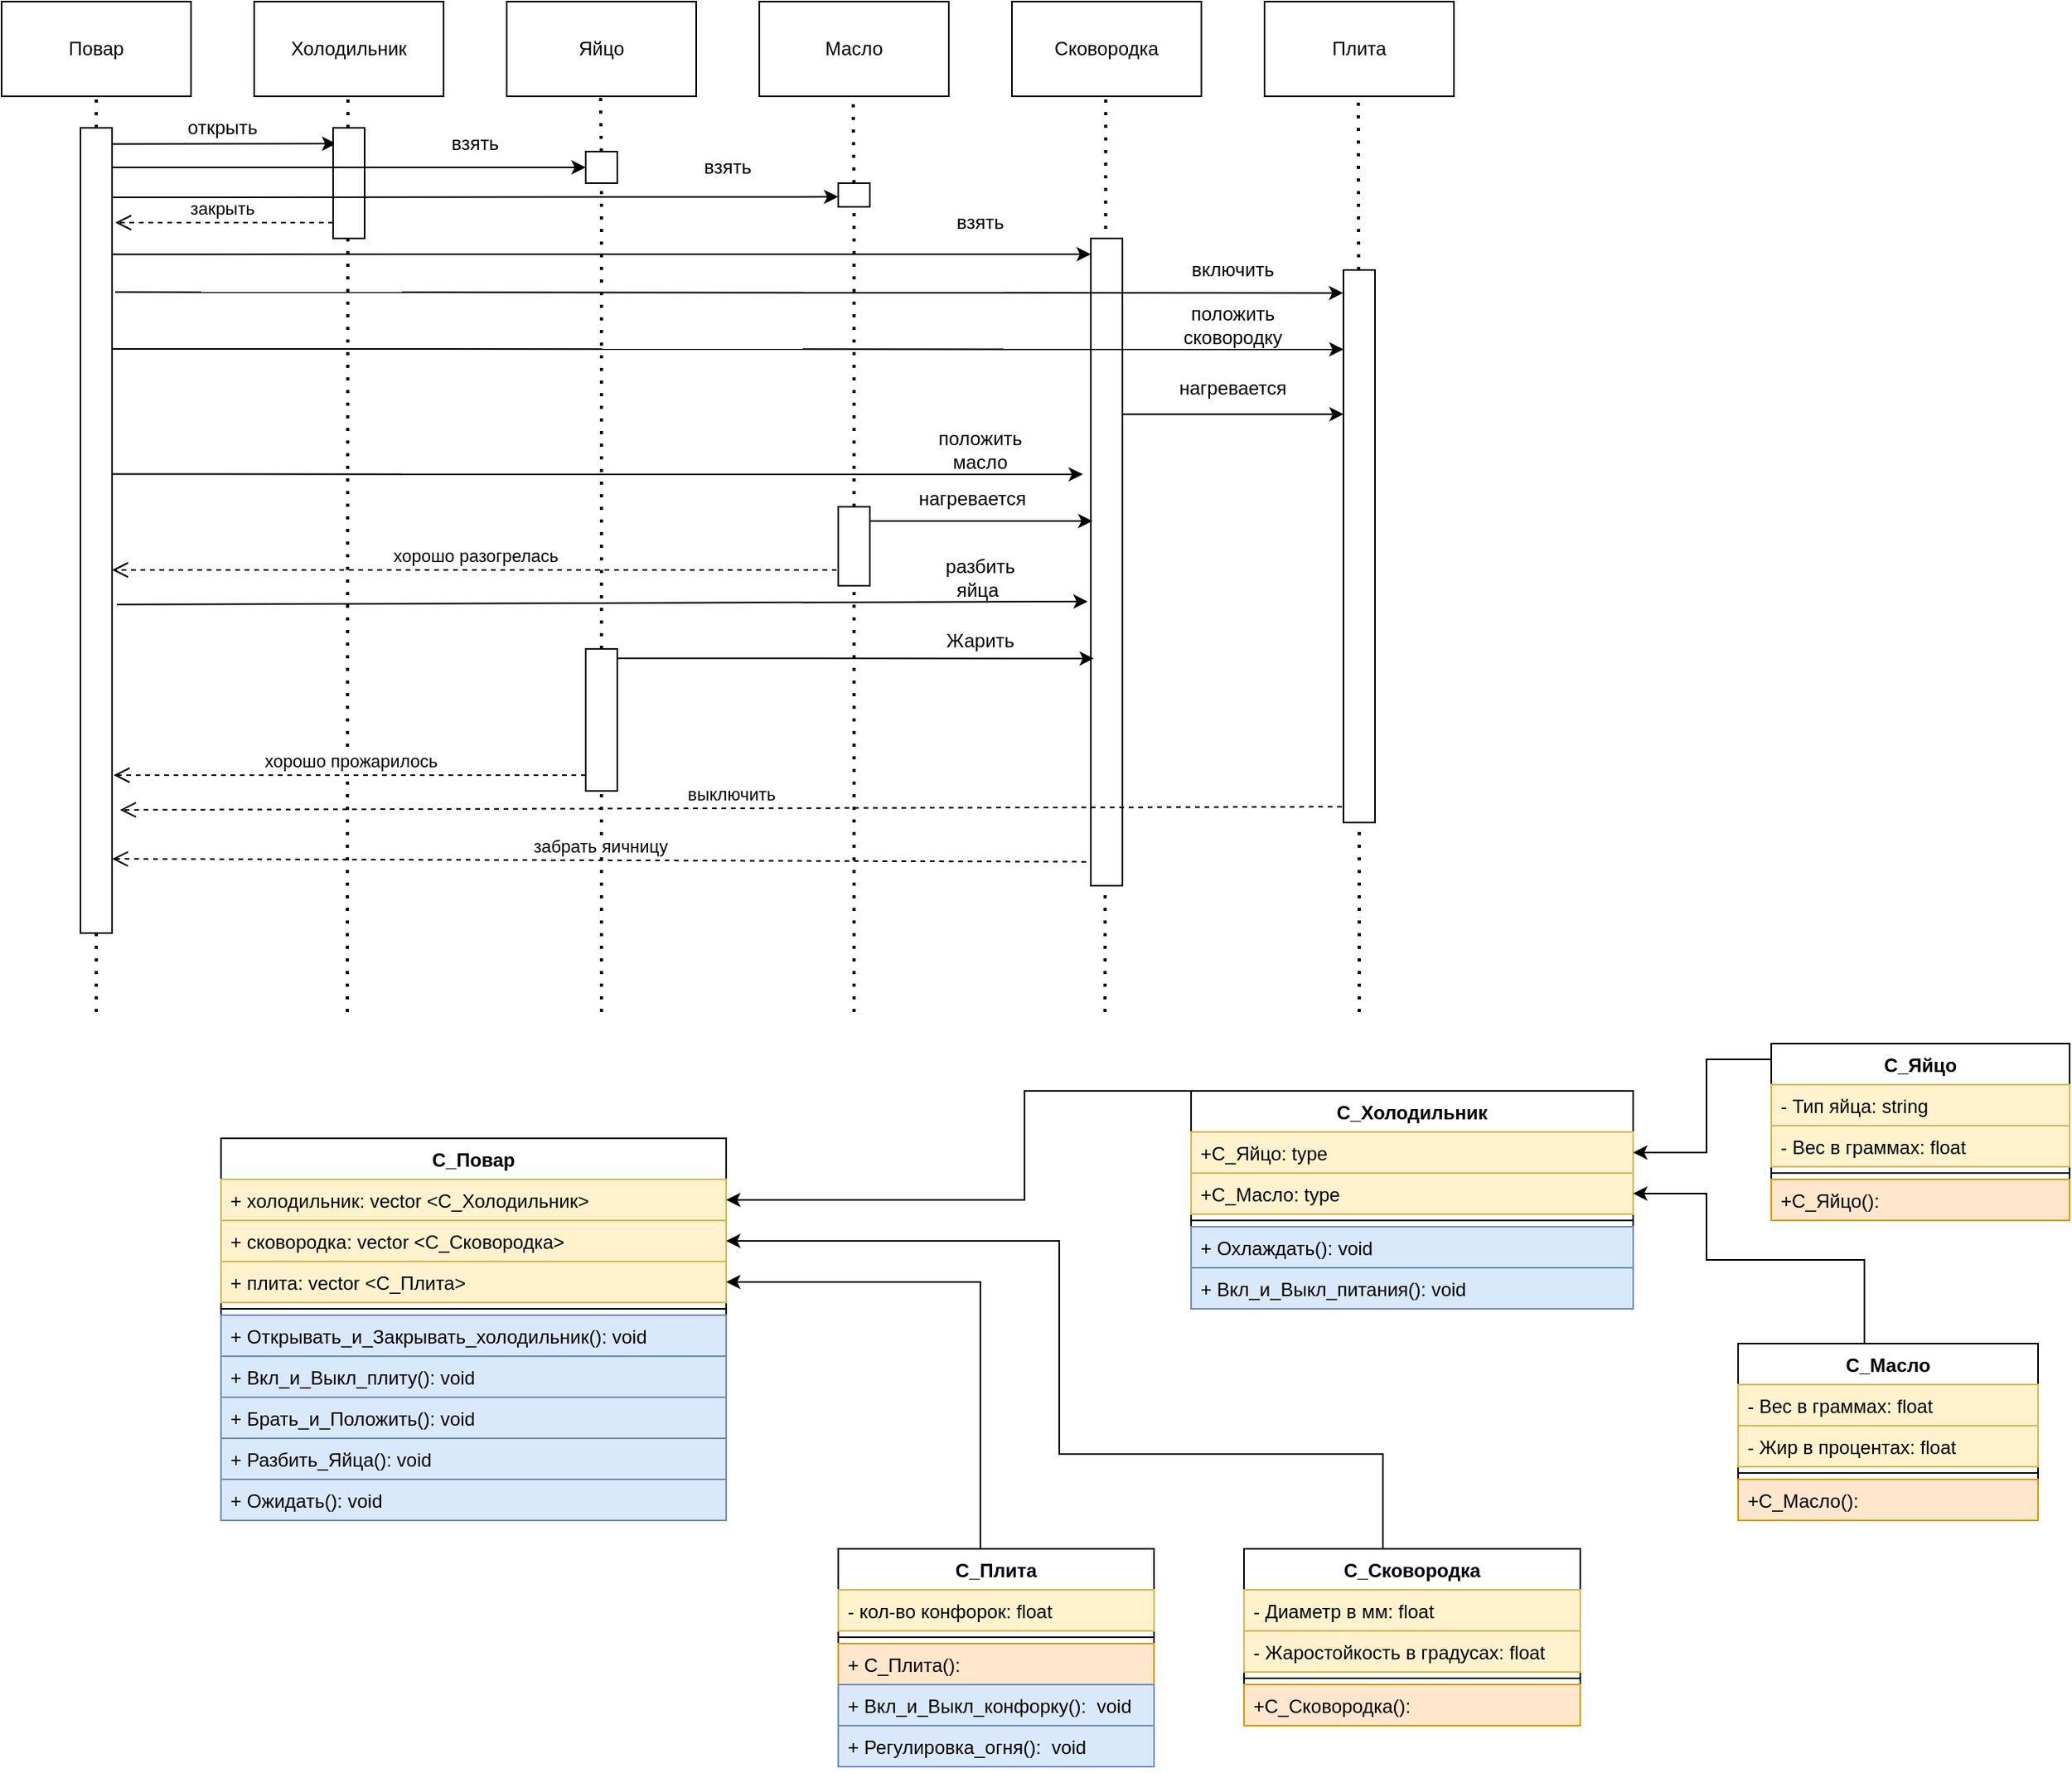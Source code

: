 <mxfile version="15.2.2" type="github"><diagram id="tUrJ38ec4P45LAitMXQj" name="Page-1"><mxGraphModel dx="827" dy="483" grid="1" gridSize="10" guides="1" tooltips="1" connect="1" arrows="1" fold="1" page="1" pageScale="1" pageWidth="827" pageHeight="1169" math="0" shadow="0"><root><mxCell id="0"/><mxCell id="1" parent="0"/><mxCell id="kpaTjrINPwnJs1nracPa-1" value="Повар" style="rounded=0;whiteSpace=wrap;html=1;" parent="1" vertex="1"><mxGeometry x="40" y="40" width="120" height="60" as="geometry"/></mxCell><mxCell id="kpaTjrINPwnJs1nracPa-3" value="Холодильник" style="rounded=0;whiteSpace=wrap;html=1;" parent="1" vertex="1"><mxGeometry x="200" y="40" width="120" height="60" as="geometry"/></mxCell><mxCell id="kpaTjrINPwnJs1nracPa-4" value="Плита" style="rounded=0;whiteSpace=wrap;html=1;" parent="1" vertex="1"><mxGeometry x="840" y="40" width="120" height="60" as="geometry"/></mxCell><mxCell id="kpaTjrINPwnJs1nracPa-5" value="Яйцо" style="rounded=0;whiteSpace=wrap;html=1;" parent="1" vertex="1"><mxGeometry x="360" y="40" width="120" height="60" as="geometry"/></mxCell><mxCell id="kpaTjrINPwnJs1nracPa-6" value="Масло" style="rounded=0;whiteSpace=wrap;html=1;" parent="1" vertex="1"><mxGeometry x="520" y="40" width="120" height="60" as="geometry"/></mxCell><mxCell id="kpaTjrINPwnJs1nracPa-7" value="Сковородка" style="rounded=0;whiteSpace=wrap;html=1;" parent="1" vertex="1"><mxGeometry x="680" y="40" width="120" height="60" as="geometry"/></mxCell><mxCell id="kpaTjrINPwnJs1nracPa-10" value="" style="endArrow=none;dashed=1;html=1;dashPattern=1 3;strokeWidth=2;entryX=0.5;entryY=1;entryDx=0;entryDy=0;" parent="1" target="kpaTjrINPwnJs1nracPa-1" edge="1"><mxGeometry width="50" height="50" relative="1" as="geometry"><mxPoint x="100" y="680" as="sourcePoint"/><mxPoint x="530" y="160" as="targetPoint"/></mxGeometry></mxCell><mxCell id="kpaTjrINPwnJs1nracPa-11" value="" style="endArrow=none;dashed=1;html=1;dashPattern=1 3;strokeWidth=2;entryX=0.5;entryY=1;entryDx=0;entryDy=0;" parent="1" edge="1"><mxGeometry width="50" height="50" relative="1" as="geometry"><mxPoint x="259" y="680" as="sourcePoint"/><mxPoint x="259.41" y="100" as="targetPoint"/></mxGeometry></mxCell><mxCell id="kpaTjrINPwnJs1nracPa-12" value="" style="endArrow=none;dashed=1;html=1;dashPattern=1 3;strokeWidth=2;entryX=0.5;entryY=1;entryDx=0;entryDy=0;startArrow=none;" parent="1" source="kpaTjrINPwnJs1nracPa-27" edge="1"><mxGeometry width="50" height="50" relative="1" as="geometry"><mxPoint x="419.41" y="390" as="sourcePoint"/><mxPoint x="419.41" y="100" as="targetPoint"/></mxGeometry></mxCell><mxCell id="kpaTjrINPwnJs1nracPa-13" value="" style="endArrow=none;dashed=1;html=1;dashPattern=1 3;strokeWidth=2;entryX=0.5;entryY=1;entryDx=0;entryDy=0;startArrow=none;" parent="1" source="kpaTjrINPwnJs1nracPa-31" edge="1"><mxGeometry width="50" height="50" relative="1" as="geometry"><mxPoint x="579.41" y="390" as="sourcePoint"/><mxPoint x="579.41" y="100" as="targetPoint"/></mxGeometry></mxCell><mxCell id="kpaTjrINPwnJs1nracPa-14" value="" style="endArrow=none;dashed=1;html=1;dashPattern=1 3;strokeWidth=2;entryX=0.5;entryY=1;entryDx=0;entryDy=0;" parent="1" edge="1"><mxGeometry width="50" height="50" relative="1" as="geometry"><mxPoint x="739" y="680" as="sourcePoint"/><mxPoint x="739.41" y="100" as="targetPoint"/></mxGeometry></mxCell><mxCell id="kpaTjrINPwnJs1nracPa-15" value="" style="endArrow=none;dashed=1;html=1;dashPattern=1 3;strokeWidth=2;entryX=0.5;entryY=1;entryDx=0;entryDy=0;startArrow=none;" parent="1" source="kpaTjrINPwnJs1nracPa-38" edge="1"><mxGeometry width="50" height="50" relative="1" as="geometry"><mxPoint x="899.41" y="390" as="sourcePoint"/><mxPoint x="899.41" y="100" as="targetPoint"/></mxGeometry></mxCell><mxCell id="kpaTjrINPwnJs1nracPa-16" value="" style="rounded=0;whiteSpace=wrap;html=1;" parent="1" vertex="1"><mxGeometry x="90" y="120" width="20" height="510" as="geometry"/></mxCell><mxCell id="kpaTjrINPwnJs1nracPa-17" value="" style="endArrow=classic;html=1;exitX=1;exitY=0.02;exitDx=0;exitDy=0;exitPerimeter=0;entryX=0.1;entryY=0.143;entryDx=0;entryDy=0;entryPerimeter=0;" parent="1" source="kpaTjrINPwnJs1nracPa-16" target="kpaTjrINPwnJs1nracPa-19" edge="1"><mxGeometry width="50" height="50" relative="1" as="geometry"><mxPoint x="150" y="133" as="sourcePoint"/><mxPoint x="240" y="133" as="targetPoint"/></mxGeometry></mxCell><mxCell id="kpaTjrINPwnJs1nracPa-19" value="" style="rounded=0;whiteSpace=wrap;html=1;" parent="1" vertex="1"><mxGeometry x="250" y="120" width="20" height="70" as="geometry"/></mxCell><mxCell id="kpaTjrINPwnJs1nracPa-20" value="открыть" style="text;html=1;strokeColor=none;fillColor=none;align=center;verticalAlign=middle;whiteSpace=wrap;rounded=0;" parent="1" vertex="1"><mxGeometry x="160" y="110" width="40" height="20" as="geometry"/></mxCell><mxCell id="kpaTjrINPwnJs1nracPa-25" value="" style="endArrow=classic;html=1;entryX=0;entryY=0.5;entryDx=0;entryDy=0;" parent="1" target="kpaTjrINPwnJs1nracPa-27" edge="1"><mxGeometry width="50" height="50" relative="1" as="geometry"><mxPoint x="110" y="145" as="sourcePoint"/><mxPoint x="418" y="152.5" as="targetPoint"/></mxGeometry></mxCell><mxCell id="kpaTjrINPwnJs1nracPa-26" value="взять" style="text;html=1;strokeColor=none;fillColor=none;align=center;verticalAlign=middle;whiteSpace=wrap;rounded=0;" parent="1" vertex="1"><mxGeometry x="320" y="120" width="40" height="20" as="geometry"/></mxCell><mxCell id="kpaTjrINPwnJs1nracPa-27" value="" style="rounded=0;whiteSpace=wrap;html=1;" parent="1" vertex="1"><mxGeometry x="410" y="135" width="20" height="20" as="geometry"/></mxCell><mxCell id="kpaTjrINPwnJs1nracPa-28" value="" style="endArrow=none;dashed=1;html=1;dashPattern=1 3;strokeWidth=2;entryX=0.5;entryY=1;entryDx=0;entryDy=0;startArrow=none;" parent="1" source="kpaTjrINPwnJs1nracPa-64" target="kpaTjrINPwnJs1nracPa-27" edge="1"><mxGeometry width="50" height="50" relative="1" as="geometry"><mxPoint x="420" y="1012.857" as="sourcePoint"/><mxPoint x="419.41" y="100" as="targetPoint"/></mxGeometry></mxCell><mxCell id="kpaTjrINPwnJs1nracPa-29" value="" style="endArrow=classic;html=1;entryX=0;entryY=0.5;entryDx=0;entryDy=0;" parent="1" edge="1"><mxGeometry width="50" height="50" relative="1" as="geometry"><mxPoint x="110" y="164" as="sourcePoint"/><mxPoint x="570" y="163.68" as="targetPoint"/></mxGeometry></mxCell><mxCell id="kpaTjrINPwnJs1nracPa-30" value="взять" style="text;html=1;strokeColor=none;fillColor=none;align=center;verticalAlign=middle;whiteSpace=wrap;rounded=0;" parent="1" vertex="1"><mxGeometry x="480" y="135" width="40" height="20" as="geometry"/></mxCell><mxCell id="kpaTjrINPwnJs1nracPa-31" value="" style="rounded=0;whiteSpace=wrap;html=1;" parent="1" vertex="1"><mxGeometry x="570" y="155" width="20" height="15" as="geometry"/></mxCell><mxCell id="kpaTjrINPwnJs1nracPa-32" value="" style="endArrow=none;dashed=1;html=1;dashPattern=1 3;strokeWidth=2;entryX=0.5;entryY=1;entryDx=0;entryDy=0;" parent="1" target="kpaTjrINPwnJs1nracPa-31" edge="1"><mxGeometry width="50" height="50" relative="1" as="geometry"><mxPoint x="580" y="680" as="sourcePoint"/><mxPoint x="579.41" y="100" as="targetPoint"/></mxGeometry></mxCell><mxCell id="kpaTjrINPwnJs1nracPa-33" value="закрыть&amp;nbsp;" style="html=1;verticalAlign=bottom;endArrow=open;dashed=1;endSize=8;" parent="1" edge="1"><mxGeometry relative="1" as="geometry"><mxPoint x="250" y="180" as="sourcePoint"/><mxPoint x="112" y="180" as="targetPoint"/></mxGeometry></mxCell><mxCell id="kpaTjrINPwnJs1nracPa-50" value="" style="edgeStyle=orthogonalEdgeStyle;rounded=0;orthogonalLoop=1;jettySize=auto;html=1;entryX=0.005;entryY=0.261;entryDx=0;entryDy=0;entryPerimeter=0;" parent="1" source="kpaTjrINPwnJs1nracPa-34" target="kpaTjrINPwnJs1nracPa-38" edge="1"><mxGeometry relative="1" as="geometry"><mxPoint x="890" y="280" as="targetPoint"/><Array as="points"><mxPoint x="820" y="301"/></Array></mxGeometry></mxCell><mxCell id="kpaTjrINPwnJs1nracPa-34" value="" style="rounded=0;whiteSpace=wrap;html=1;" parent="1" vertex="1"><mxGeometry x="730" y="190" width="20" height="410" as="geometry"/></mxCell><mxCell id="kpaTjrINPwnJs1nracPa-35" value="" style="endArrow=classic;html=1;entryX=0;entryY=0.5;entryDx=0;entryDy=0;exitX=1.008;exitY=0.157;exitDx=0;exitDy=0;exitPerimeter=0;" parent="1" source="kpaTjrINPwnJs1nracPa-16" edge="1"><mxGeometry width="50" height="50" relative="1" as="geometry"><mxPoint x="270.2" y="201.12" as="sourcePoint"/><mxPoint x="730" y="200.0" as="targetPoint"/></mxGeometry></mxCell><mxCell id="kpaTjrINPwnJs1nracPa-36" value="взять" style="text;html=1;strokeColor=none;fillColor=none;align=center;verticalAlign=middle;whiteSpace=wrap;rounded=0;" parent="1" vertex="1"><mxGeometry x="640" y="170" width="40" height="20" as="geometry"/></mxCell><mxCell id="kpaTjrINPwnJs1nracPa-38" value="" style="rounded=0;whiteSpace=wrap;html=1;" parent="1" vertex="1"><mxGeometry x="890" y="210" width="20" height="350" as="geometry"/></mxCell><mxCell id="kpaTjrINPwnJs1nracPa-39" value="" style="endArrow=none;dashed=1;html=1;dashPattern=1 3;strokeWidth=2;entryX=0.5;entryY=1;entryDx=0;entryDy=0;" parent="1" target="kpaTjrINPwnJs1nracPa-38" edge="1"><mxGeometry width="50" height="50" relative="1" as="geometry"><mxPoint x="900" y="680" as="sourcePoint"/><mxPoint x="899.41" y="100" as="targetPoint"/></mxGeometry></mxCell><mxCell id="kpaTjrINPwnJs1nracPa-40" value="" style="endArrow=classic;html=1;entryX=0;entryY=0.5;entryDx=0;entryDy=0;exitX=1.1;exitY=0.204;exitDx=0;exitDy=0;exitPerimeter=0;" parent="1" source="kpaTjrINPwnJs1nracPa-16" edge="1"><mxGeometry width="50" height="50" relative="1" as="geometry"><mxPoint x="270" y="225.22" as="sourcePoint"/><mxPoint x="889.84" y="224.58" as="targetPoint"/></mxGeometry></mxCell><mxCell id="kpaTjrINPwnJs1nracPa-41" value="включить" style="text;html=1;strokeColor=none;fillColor=none;align=center;verticalAlign=middle;whiteSpace=wrap;rounded=0;" parent="1" vertex="1"><mxGeometry x="800" y="200" width="40" height="20" as="geometry"/></mxCell><mxCell id="kpaTjrINPwnJs1nracPa-44" value="" style="endArrow=classic;html=1;entryX=0;entryY=0.5;entryDx=0;entryDy=0;exitX=1;exitY=0.163;exitDx=0;exitDy=0;exitPerimeter=0;" parent="1" edge="1"><mxGeometry width="50" height="50" relative="1" as="geometry"><mxPoint x="110.16" y="260.0" as="sourcePoint"/><mxPoint x="890.0" y="260.26" as="targetPoint"/></mxGeometry></mxCell><mxCell id="kpaTjrINPwnJs1nracPa-45" value="положить сковородку" style="text;html=1;strokeColor=none;fillColor=none;align=center;verticalAlign=middle;whiteSpace=wrap;rounded=0;" parent="1" vertex="1"><mxGeometry x="805" y="240" width="30" height="10" as="geometry"/></mxCell><mxCell id="kpaTjrINPwnJs1nracPa-47" value="" style="endArrow=classic;html=1;exitX=0.986;exitY=0.43;exitDx=0;exitDy=0;exitPerimeter=0;" parent="1" source="kpaTjrINPwnJs1nracPa-16" edge="1"><mxGeometry width="50" height="50" relative="1" as="geometry"><mxPoint x="115.03" y="339.67" as="sourcePoint"/><mxPoint x="724.97" y="339.43" as="targetPoint"/></mxGeometry></mxCell><mxCell id="kpaTjrINPwnJs1nracPa-48" value="положить масло" style="text;html=1;strokeColor=none;fillColor=none;align=center;verticalAlign=middle;whiteSpace=wrap;rounded=0;" parent="1" vertex="1"><mxGeometry x="644.97" y="319.43" width="30" height="10" as="geometry"/></mxCell><mxCell id="kpaTjrINPwnJs1nracPa-51" value="нагревается" style="text;html=1;strokeColor=none;fillColor=none;align=center;verticalAlign=middle;whiteSpace=wrap;rounded=0;" parent="1" vertex="1"><mxGeometry x="805" y="280" width="30" height="10" as="geometry"/></mxCell><mxCell id="kpaTjrINPwnJs1nracPa-53" value="" style="edgeStyle=orthogonalEdgeStyle;rounded=0;orthogonalLoop=1;jettySize=auto;html=1;" parent="1" source="kpaTjrINPwnJs1nracPa-52" edge="1"><mxGeometry relative="1" as="geometry"><mxPoint x="731" y="369" as="targetPoint"/><Array as="points"><mxPoint x="630" y="369"/><mxPoint x="630" y="369"/></Array></mxGeometry></mxCell><mxCell id="kpaTjrINPwnJs1nracPa-52" value="" style="rounded=0;whiteSpace=wrap;html=1;" parent="1" vertex="1"><mxGeometry x="570" y="360" width="20" height="50" as="geometry"/></mxCell><mxCell id="kpaTjrINPwnJs1nracPa-54" value="нагревается" style="text;html=1;strokeColor=none;fillColor=none;align=center;verticalAlign=middle;whiteSpace=wrap;rounded=0;" parent="1" vertex="1"><mxGeometry x="640" y="350" width="30" height="10" as="geometry"/></mxCell><mxCell id="kpaTjrINPwnJs1nracPa-55" value="хорошо разогрелась" style="html=1;verticalAlign=bottom;endArrow=open;dashed=1;endSize=8;" parent="1" edge="1"><mxGeometry relative="1" as="geometry"><mxPoint x="569" y="400" as="sourcePoint"/><mxPoint x="110" y="400" as="targetPoint"/></mxGeometry></mxCell><mxCell id="kpaTjrINPwnJs1nracPa-58" value="" style="endArrow=classic;html=1;exitX=1.15;exitY=0.592;exitDx=0;exitDy=0;exitPerimeter=0;" parent="1" source="kpaTjrINPwnJs1nracPa-16" edge="1"><mxGeometry width="50" height="50" relative="1" as="geometry"><mxPoint x="114.75" y="450" as="sourcePoint"/><mxPoint x="728" y="420" as="targetPoint"/></mxGeometry></mxCell><mxCell id="kpaTjrINPwnJs1nracPa-59" value="разбить яйца&amp;nbsp;" style="text;html=1;strokeColor=none;fillColor=none;align=center;verticalAlign=middle;whiteSpace=wrap;rounded=0;" parent="1" vertex="1"><mxGeometry x="645" y="400" width="30" height="10" as="geometry"/></mxCell><mxCell id="kpaTjrINPwnJs1nracPa-66" style="edgeStyle=orthogonalEdgeStyle;rounded=0;orthogonalLoop=1;jettySize=auto;html=1;entryX=0.093;entryY=0.649;entryDx=0;entryDy=0;entryPerimeter=0;" parent="1" source="kpaTjrINPwnJs1nracPa-64" target="kpaTjrINPwnJs1nracPa-34" edge="1"><mxGeometry relative="1" as="geometry"><mxPoint x="720.0" y="455" as="targetPoint"/><Array as="points"><mxPoint x="500" y="456"/><mxPoint x="500" y="456"/></Array></mxGeometry></mxCell><mxCell id="kpaTjrINPwnJs1nracPa-64" value="" style="rounded=0;whiteSpace=wrap;html=1;" parent="1" vertex="1"><mxGeometry x="410" y="450" width="20" height="90" as="geometry"/></mxCell><mxCell id="kpaTjrINPwnJs1nracPa-65" value="" style="endArrow=none;dashed=1;html=1;dashPattern=1 3;strokeWidth=2;entryX=0.5;entryY=1;entryDx=0;entryDy=0;" parent="1" target="kpaTjrINPwnJs1nracPa-64" edge="1"><mxGeometry width="50" height="50" relative="1" as="geometry"><mxPoint x="420" y="680" as="sourcePoint"/><mxPoint x="420.0" y="155" as="targetPoint"/></mxGeometry></mxCell><mxCell id="kpaTjrINPwnJs1nracPa-67" value="Жарить" style="text;html=1;strokeColor=none;fillColor=none;align=center;verticalAlign=middle;whiteSpace=wrap;rounded=0;" parent="1" vertex="1"><mxGeometry x="645" y="440" width="30" height="10" as="geometry"/></mxCell><mxCell id="kpaTjrINPwnJs1nracPa-71" style="edgeStyle=orthogonalEdgeStyle;rounded=0;orthogonalLoop=1;jettySize=auto;html=1;exitX=0.5;exitY=1;exitDx=0;exitDy=0;" parent="1" source="kpaTjrINPwnJs1nracPa-59" target="kpaTjrINPwnJs1nracPa-59" edge="1"><mxGeometry relative="1" as="geometry"/></mxCell><mxCell id="kpaTjrINPwnJs1nracPa-72" value="хорошо прожарилось" style="html=1;verticalAlign=bottom;endArrow=open;dashed=1;endSize=8;" parent="1" edge="1"><mxGeometry relative="1" as="geometry"><mxPoint x="410" y="530" as="sourcePoint"/><mxPoint x="111" y="530" as="targetPoint"/></mxGeometry></mxCell><mxCell id="kpaTjrINPwnJs1nracPa-73" value="выключить" style="html=1;verticalAlign=bottom;endArrow=open;dashed=1;endSize=8;entryX=1.25;entryY=0.847;entryDx=0;entryDy=0;entryPerimeter=0;" parent="1" target="kpaTjrINPwnJs1nracPa-16" edge="1"><mxGeometry relative="1" as="geometry"><mxPoint x="889" y="550" as="sourcePoint"/><mxPoint x="590" y="550" as="targetPoint"/></mxGeometry></mxCell><mxCell id="kpaTjrINPwnJs1nracPa-74" value="забрать яичницу" style="html=1;verticalAlign=bottom;endArrow=open;dashed=1;endSize=8;entryX=1;entryY=0.667;entryDx=0;entryDy=0;entryPerimeter=0;exitX=-0.15;exitY=0.963;exitDx=0;exitDy=0;exitPerimeter=0;" parent="1" source="kpaTjrINPwnJs1nracPa-34" edge="1"><mxGeometry relative="1" as="geometry"><mxPoint x="889" y="586.12" as="sourcePoint"/><mxPoint x="110" y="583" as="targetPoint"/></mxGeometry></mxCell><mxCell id="jTSKlieWFn-ePu6_rq1m-1" value="C_Повар" style="swimlane;fontStyle=1;align=center;verticalAlign=top;childLayout=stackLayout;horizontal=1;startSize=26;horizontalStack=0;resizeParent=1;resizeParentMax=0;resizeLast=0;collapsible=1;marginBottom=0;" parent="1" vertex="1"><mxGeometry x="179" y="760" width="320" height="242" as="geometry"/></mxCell><mxCell id="jTSKlieWFn-ePu6_rq1m-2" value="+ холодильник: vector &lt;C_Холодильник&gt;" style="text;strokeColor=#d6b656;fillColor=#fff2cc;align=left;verticalAlign=top;spacingLeft=4;spacingRight=4;overflow=hidden;rotatable=0;points=[[0,0.5],[1,0.5]];portConstraint=eastwest;" parent="jTSKlieWFn-ePu6_rq1m-1" vertex="1"><mxGeometry y="26" width="320" height="26" as="geometry"/></mxCell><mxCell id="jTSKlieWFn-ePu6_rq1m-35" value="+ сковородка: vector &lt;C_Сковородка&gt;" style="text;strokeColor=#d6b656;fillColor=#fff2cc;align=left;verticalAlign=top;spacingLeft=4;spacingRight=4;overflow=hidden;rotatable=0;points=[[0,0.5],[1,0.5]];portConstraint=eastwest;" parent="jTSKlieWFn-ePu6_rq1m-1" vertex="1"><mxGeometry y="52" width="320" height="26" as="geometry"/></mxCell><mxCell id="jTSKlieWFn-ePu6_rq1m-36" value="+ плита: vector &lt;C_Плита&gt;" style="text;strokeColor=#d6b656;fillColor=#fff2cc;align=left;verticalAlign=top;spacingLeft=4;spacingRight=4;overflow=hidden;rotatable=0;points=[[0,0.5],[1,0.5]];portConstraint=eastwest;" parent="jTSKlieWFn-ePu6_rq1m-1" vertex="1"><mxGeometry y="78" width="320" height="26" as="geometry"/></mxCell><mxCell id="jTSKlieWFn-ePu6_rq1m-3" value="" style="line;strokeWidth=1;fillColor=none;align=left;verticalAlign=middle;spacingTop=-1;spacingLeft=3;spacingRight=3;rotatable=0;labelPosition=right;points=[];portConstraint=eastwest;" parent="jTSKlieWFn-ePu6_rq1m-1" vertex="1"><mxGeometry y="104" width="320" height="8" as="geometry"/></mxCell><mxCell id="jTSKlieWFn-ePu6_rq1m-4" value="+ Открывать_и_Закрывать_холодильник(): void" style="text;strokeColor=#6c8ebf;fillColor=#dae8fc;align=left;verticalAlign=top;spacingLeft=4;spacingRight=4;overflow=hidden;rotatable=0;points=[[0,0.5],[1,0.5]];portConstraint=eastwest;" parent="jTSKlieWFn-ePu6_rq1m-1" vertex="1"><mxGeometry y="112" width="320" height="26" as="geometry"/></mxCell><mxCell id="jTSKlieWFn-ePu6_rq1m-32" value="+ Вкл_и_Выкл_плиту(): void" style="text;strokeColor=#6c8ebf;fillColor=#dae8fc;align=left;verticalAlign=top;spacingLeft=4;spacingRight=4;overflow=hidden;rotatable=0;points=[[0,0.5],[1,0.5]];portConstraint=eastwest;" parent="jTSKlieWFn-ePu6_rq1m-1" vertex="1"><mxGeometry y="138" width="320" height="26" as="geometry"/></mxCell><mxCell id="jTSKlieWFn-ePu6_rq1m-30" value="+ Брать_и_Положить(): void" style="text;strokeColor=#6c8ebf;fillColor=#dae8fc;align=left;verticalAlign=top;spacingLeft=4;spacingRight=4;overflow=hidden;rotatable=0;points=[[0,0.5],[1,0.5]];portConstraint=eastwest;" parent="jTSKlieWFn-ePu6_rq1m-1" vertex="1"><mxGeometry y="164" width="320" height="26" as="geometry"/></mxCell><mxCell id="jTSKlieWFn-ePu6_rq1m-58" value="+ Разбить_Яйца(): void" style="text;strokeColor=#6c8ebf;fillColor=#dae8fc;align=left;verticalAlign=top;spacingLeft=4;spacingRight=4;overflow=hidden;rotatable=0;points=[[0,0.5],[1,0.5]];portConstraint=eastwest;" parent="jTSKlieWFn-ePu6_rq1m-1" vertex="1"><mxGeometry y="190" width="320" height="26" as="geometry"/></mxCell><mxCell id="jTSKlieWFn-ePu6_rq1m-31" value="+ Ожидать(): void" style="text;strokeColor=#6c8ebf;fillColor=#dae8fc;align=left;verticalAlign=top;spacingLeft=4;spacingRight=4;overflow=hidden;rotatable=0;points=[[0,0.5],[1,0.5]];portConstraint=eastwest;" parent="jTSKlieWFn-ePu6_rq1m-1" vertex="1"><mxGeometry y="216" width="320" height="26" as="geometry"/></mxCell><mxCell id="jTSKlieWFn-ePu6_rq1m-39" style="edgeStyle=orthogonalEdgeStyle;rounded=0;orthogonalLoop=1;jettySize=auto;html=1;entryX=1;entryY=0.5;entryDx=0;entryDy=0;" parent="1" source="jTSKlieWFn-ePu6_rq1m-5" target="jTSKlieWFn-ePu6_rq1m-2" edge="1"><mxGeometry relative="1" as="geometry"><Array as="points"><mxPoint x="688" y="730"/><mxPoint x="688" y="799"/></Array></mxGeometry></mxCell><mxCell id="jTSKlieWFn-ePu6_rq1m-5" value="C_Холодильник" style="swimlane;fontStyle=1;align=center;verticalAlign=top;childLayout=stackLayout;horizontal=1;startSize=26;horizontalStack=0;resizeParent=1;resizeParentMax=0;resizeLast=0;collapsible=1;marginBottom=0;" parent="1" vertex="1"><mxGeometry x="793.5" y="730" width="280" height="138" as="geometry"/></mxCell><mxCell id="jTSKlieWFn-ePu6_rq1m-37" value="+C_Яйцо: type" style="text;strokeColor=#d6b656;fillColor=#fff2cc;align=left;verticalAlign=top;spacingLeft=4;spacingRight=4;overflow=hidden;rotatable=0;points=[[0,0.5],[1,0.5]];portConstraint=eastwest;" parent="jTSKlieWFn-ePu6_rq1m-5" vertex="1"><mxGeometry y="26" width="280" height="26" as="geometry"/></mxCell><mxCell id="jTSKlieWFn-ePu6_rq1m-38" value="+C_Масло: type" style="text;strokeColor=#d6b656;fillColor=#fff2cc;align=left;verticalAlign=top;spacingLeft=4;spacingRight=4;overflow=hidden;rotatable=0;points=[[0,0.5],[1,0.5]];portConstraint=eastwest;" parent="jTSKlieWFn-ePu6_rq1m-5" vertex="1"><mxGeometry y="52" width="280" height="26" as="geometry"/></mxCell><mxCell id="jTSKlieWFn-ePu6_rq1m-7" value="" style="line;strokeWidth=1;fillColor=none;align=left;verticalAlign=middle;spacingTop=-1;spacingLeft=3;spacingRight=3;rotatable=0;labelPosition=right;points=[];portConstraint=eastwest;" parent="jTSKlieWFn-ePu6_rq1m-5" vertex="1"><mxGeometry y="78" width="280" height="8" as="geometry"/></mxCell><mxCell id="jTSKlieWFn-ePu6_rq1m-8" value="+ Охлаждать(): void" style="text;strokeColor=#6c8ebf;fillColor=#dae8fc;align=left;verticalAlign=top;spacingLeft=4;spacingRight=4;overflow=hidden;rotatable=0;points=[[0,0.5],[1,0.5]];portConstraint=eastwest;" parent="jTSKlieWFn-ePu6_rq1m-5" vertex="1"><mxGeometry y="86" width="280" height="26" as="geometry"/></mxCell><mxCell id="jTSKlieWFn-ePu6_rq1m-48" value="+ Вкл_и_Выкл_питания(): void" style="text;strokeColor=#6c8ebf;fillColor=#dae8fc;align=left;verticalAlign=top;spacingLeft=4;spacingRight=4;overflow=hidden;rotatable=0;points=[[0,0.5],[1,0.5]];portConstraint=eastwest;" parent="jTSKlieWFn-ePu6_rq1m-5" vertex="1"><mxGeometry y="112" width="280" height="26" as="geometry"/></mxCell><mxCell id="jTSKlieWFn-ePu6_rq1m-40" style="edgeStyle=orthogonalEdgeStyle;rounded=0;orthogonalLoop=1;jettySize=auto;html=1;entryX=1;entryY=0.5;entryDx=0;entryDy=0;" parent="1" source="jTSKlieWFn-ePu6_rq1m-9" target="jTSKlieWFn-ePu6_rq1m-35" edge="1"><mxGeometry relative="1" as="geometry"><Array as="points"><mxPoint x="915" y="960"/><mxPoint x="710" y="960"/><mxPoint x="710" y="825"/></Array></mxGeometry></mxCell><mxCell id="jTSKlieWFn-ePu6_rq1m-9" value="C_Сковородка" style="swimlane;fontStyle=1;align=center;verticalAlign=top;childLayout=stackLayout;horizontal=1;startSize=26;horizontalStack=0;resizeParent=1;resizeParentMax=0;resizeLast=0;collapsible=1;marginBottom=0;" parent="1" vertex="1"><mxGeometry x="827" y="1020" width="213" height="112" as="geometry"/></mxCell><mxCell id="jTSKlieWFn-ePu6_rq1m-50" value="- Диаметр в мм: float" style="text;strokeColor=#d6b656;fillColor=#fff2cc;align=left;verticalAlign=top;spacingLeft=4;spacingRight=4;overflow=hidden;rotatable=0;points=[[0,0.5],[1,0.5]];portConstraint=eastwest;" parent="jTSKlieWFn-ePu6_rq1m-9" vertex="1"><mxGeometry y="26" width="213" height="26" as="geometry"/></mxCell><mxCell id="jTSKlieWFn-ePu6_rq1m-49" value="- Жаростойкость в градусах: float" style="text;strokeColor=#d6b656;fillColor=#fff2cc;align=left;verticalAlign=top;spacingLeft=4;spacingRight=4;overflow=hidden;rotatable=0;points=[[0,0.5],[1,0.5]];portConstraint=eastwest;" parent="jTSKlieWFn-ePu6_rq1m-9" vertex="1"><mxGeometry y="52" width="213" height="26" as="geometry"/></mxCell><mxCell id="jTSKlieWFn-ePu6_rq1m-11" value="" style="line;strokeWidth=1;fillColor=none;align=left;verticalAlign=middle;spacingTop=-1;spacingLeft=3;spacingRight=3;rotatable=0;labelPosition=right;points=[];portConstraint=eastwest;" parent="jTSKlieWFn-ePu6_rq1m-9" vertex="1"><mxGeometry y="78" width="213" height="8" as="geometry"/></mxCell><mxCell id="jTSKlieWFn-ePu6_rq1m-51" value="+C_Сковородка():" style="text;strokeColor=#d79b00;fillColor=#ffe6cc;align=left;verticalAlign=top;spacingLeft=4;spacingRight=4;overflow=hidden;rotatable=0;points=[[0,0.5],[1,0.5]];portConstraint=eastwest;" parent="jTSKlieWFn-ePu6_rq1m-9" vertex="1"><mxGeometry y="86" width="213" height="26" as="geometry"/></mxCell><mxCell id="jTSKlieWFn-ePu6_rq1m-43" value="" style="edgeStyle=orthogonalEdgeStyle;rounded=0;orthogonalLoop=1;jettySize=auto;html=1;entryX=1;entryY=0.5;entryDx=0;entryDy=0;" parent="1" source="jTSKlieWFn-ePu6_rq1m-13" target="jTSKlieWFn-ePu6_rq1m-37" edge="1"><mxGeometry relative="1" as="geometry"><Array as="points"><mxPoint x="1120" y="710"/><mxPoint x="1120" y="769"/></Array></mxGeometry></mxCell><mxCell id="jTSKlieWFn-ePu6_rq1m-13" value="C_Яйцо" style="swimlane;fontStyle=1;align=center;verticalAlign=top;childLayout=stackLayout;horizontal=1;startSize=26;horizontalStack=0;resizeParent=1;resizeParentMax=0;resizeLast=0;collapsible=1;marginBottom=0;" parent="1" vertex="1"><mxGeometry x="1161" y="700" width="189" height="112" as="geometry"/></mxCell><mxCell id="jTSKlieWFn-ePu6_rq1m-63" value="- Тип яйца: string" style="text;strokeColor=#d6b656;fillColor=#fff2cc;align=left;verticalAlign=top;spacingLeft=4;spacingRight=4;overflow=hidden;rotatable=0;points=[[0,0.5],[1,0.5]];portConstraint=eastwest;" parent="jTSKlieWFn-ePu6_rq1m-13" vertex="1"><mxGeometry y="26" width="189" height="26" as="geometry"/></mxCell><mxCell id="jTSKlieWFn-ePu6_rq1m-14" value="- Вес в граммах: float" style="text;strokeColor=#d6b656;fillColor=#fff2cc;align=left;verticalAlign=top;spacingLeft=4;spacingRight=4;overflow=hidden;rotatable=0;points=[[0,0.5],[1,0.5]];portConstraint=eastwest;" parent="jTSKlieWFn-ePu6_rq1m-13" vertex="1"><mxGeometry y="52" width="189" height="26" as="geometry"/></mxCell><mxCell id="jTSKlieWFn-ePu6_rq1m-15" value="" style="line;strokeWidth=1;fillColor=none;align=left;verticalAlign=middle;spacingTop=-1;spacingLeft=3;spacingRight=3;rotatable=0;labelPosition=right;points=[];portConstraint=eastwest;" parent="jTSKlieWFn-ePu6_rq1m-13" vertex="1"><mxGeometry y="78" width="189" height="8" as="geometry"/></mxCell><mxCell id="jTSKlieWFn-ePu6_rq1m-60" value="+C_Яйцо():" style="text;strokeColor=#d79b00;fillColor=#ffe6cc;align=left;verticalAlign=top;spacingLeft=4;spacingRight=4;overflow=hidden;rotatable=0;points=[[0,0.5],[1,0.5]];portConstraint=eastwest;" parent="jTSKlieWFn-ePu6_rq1m-13" vertex="1"><mxGeometry y="86" width="189" height="26" as="geometry"/></mxCell><mxCell id="jTSKlieWFn-ePu6_rq1m-41" value="" style="edgeStyle=orthogonalEdgeStyle;rounded=0;orthogonalLoop=1;jettySize=auto;html=1;entryX=1;entryY=0.5;entryDx=0;entryDy=0;" parent="1" source="jTSKlieWFn-ePu6_rq1m-17" target="jTSKlieWFn-ePu6_rq1m-36" edge="1"><mxGeometry relative="1" as="geometry"><Array as="points"><mxPoint x="660" y="851"/></Array></mxGeometry></mxCell><mxCell id="jTSKlieWFn-ePu6_rq1m-17" value="C_Плита" style="swimlane;fontStyle=1;align=center;verticalAlign=top;childLayout=stackLayout;horizontal=1;startSize=26;horizontalStack=0;resizeParent=1;resizeParentMax=0;resizeLast=0;collapsible=1;marginBottom=0;" parent="1" vertex="1"><mxGeometry x="570" y="1020" width="200" height="138" as="geometry"/></mxCell><mxCell id="jTSKlieWFn-ePu6_rq1m-53" value="- кол-во конфорок: float" style="text;strokeColor=#d6b656;fillColor=#fff2cc;align=left;verticalAlign=top;spacingLeft=4;spacingRight=4;overflow=hidden;rotatable=0;points=[[0,0.5],[1,0.5]];portConstraint=eastwest;" parent="jTSKlieWFn-ePu6_rq1m-17" vertex="1"><mxGeometry y="26" width="200" height="26" as="geometry"/></mxCell><mxCell id="jTSKlieWFn-ePu6_rq1m-19" value="" style="line;strokeWidth=1;fillColor=none;align=left;verticalAlign=middle;spacingTop=-1;spacingLeft=3;spacingRight=3;rotatable=0;labelPosition=right;points=[];portConstraint=eastwest;" parent="jTSKlieWFn-ePu6_rq1m-17" vertex="1"><mxGeometry y="52" width="200" height="8" as="geometry"/></mxCell><mxCell id="jTSKlieWFn-ePu6_rq1m-56" value="+ C_Плита():" style="text;strokeColor=#d79b00;fillColor=#ffe6cc;align=left;verticalAlign=top;spacingLeft=4;spacingRight=4;overflow=hidden;rotatable=0;points=[[0,0.5],[1,0.5]];portConstraint=eastwest;" parent="jTSKlieWFn-ePu6_rq1m-17" vertex="1"><mxGeometry y="60" width="200" height="26" as="geometry"/></mxCell><mxCell id="jTSKlieWFn-ePu6_rq1m-20" value="+ Вкл_и_Выкл_конфорку():  void" style="text;strokeColor=#6c8ebf;fillColor=#dae8fc;align=left;verticalAlign=top;spacingLeft=4;spacingRight=4;overflow=hidden;rotatable=0;points=[[0,0.5],[1,0.5]];portConstraint=eastwest;" parent="jTSKlieWFn-ePu6_rq1m-17" vertex="1"><mxGeometry y="86" width="200" height="26" as="geometry"/></mxCell><mxCell id="jTSKlieWFn-ePu6_rq1m-55" value="+ Регулировка_огня():  void" style="text;strokeColor=#6c8ebf;fillColor=#dae8fc;align=left;verticalAlign=top;spacingLeft=4;spacingRight=4;overflow=hidden;rotatable=0;points=[[0,0.5],[1,0.5]];portConstraint=eastwest;" parent="jTSKlieWFn-ePu6_rq1m-17" vertex="1"><mxGeometry y="112" width="200" height="26" as="geometry"/></mxCell><mxCell id="jTSKlieWFn-ePu6_rq1m-42" value="" style="edgeStyle=orthogonalEdgeStyle;rounded=0;orthogonalLoop=1;jettySize=auto;html=1;entryX=1;entryY=0.5;entryDx=0;entryDy=0;" parent="1" source="jTSKlieWFn-ePu6_rq1m-25" target="jTSKlieWFn-ePu6_rq1m-38" edge="1"><mxGeometry relative="1" as="geometry"><mxPoint x="1090" y="860" as="targetPoint"/><Array as="points"><mxPoint x="1220" y="837"/><mxPoint x="1120" y="837"/><mxPoint x="1120" y="795"/></Array></mxGeometry></mxCell><mxCell id="jTSKlieWFn-ePu6_rq1m-25" value="C_Масло" style="swimlane;fontStyle=1;align=center;verticalAlign=top;childLayout=stackLayout;horizontal=1;startSize=26;horizontalStack=0;resizeParent=1;resizeParentMax=0;resizeLast=0;collapsible=1;marginBottom=0;" parent="1" vertex="1"><mxGeometry x="1140" y="890" width="190" height="112" as="geometry"/></mxCell><mxCell id="jTSKlieWFn-ePu6_rq1m-64" value="- Вес в граммах: float" style="text;strokeColor=#d6b656;fillColor=#fff2cc;align=left;verticalAlign=top;spacingLeft=4;spacingRight=4;overflow=hidden;rotatable=0;points=[[0,0.5],[1,0.5]];portConstraint=eastwest;" parent="jTSKlieWFn-ePu6_rq1m-25" vertex="1"><mxGeometry y="26" width="190" height="26" as="geometry"/></mxCell><mxCell id="jTSKlieWFn-ePu6_rq1m-62" value="- Жир в процентах: float" style="text;strokeColor=#d6b656;fillColor=#fff2cc;align=left;verticalAlign=top;spacingLeft=4;spacingRight=4;overflow=hidden;rotatable=0;points=[[0,0.5],[1,0.5]];portConstraint=eastwest;" parent="jTSKlieWFn-ePu6_rq1m-25" vertex="1"><mxGeometry y="52" width="190" height="26" as="geometry"/></mxCell><mxCell id="jTSKlieWFn-ePu6_rq1m-27" value="" style="line;strokeWidth=1;fillColor=none;align=left;verticalAlign=middle;spacingTop=-1;spacingLeft=3;spacingRight=3;rotatable=0;labelPosition=right;points=[];portConstraint=eastwest;" parent="jTSKlieWFn-ePu6_rq1m-25" vertex="1"><mxGeometry y="78" width="190" height="8" as="geometry"/></mxCell><mxCell id="jTSKlieWFn-ePu6_rq1m-61" value="+C_Масло():" style="text;strokeColor=#d79b00;fillColor=#ffe6cc;align=left;verticalAlign=top;spacingLeft=4;spacingRight=4;overflow=hidden;rotatable=0;points=[[0,0.5],[1,0.5]];portConstraint=eastwest;" parent="jTSKlieWFn-ePu6_rq1m-25" vertex="1"><mxGeometry y="86" width="190" height="26" as="geometry"/></mxCell></root></mxGraphModel></diagram></mxfile>